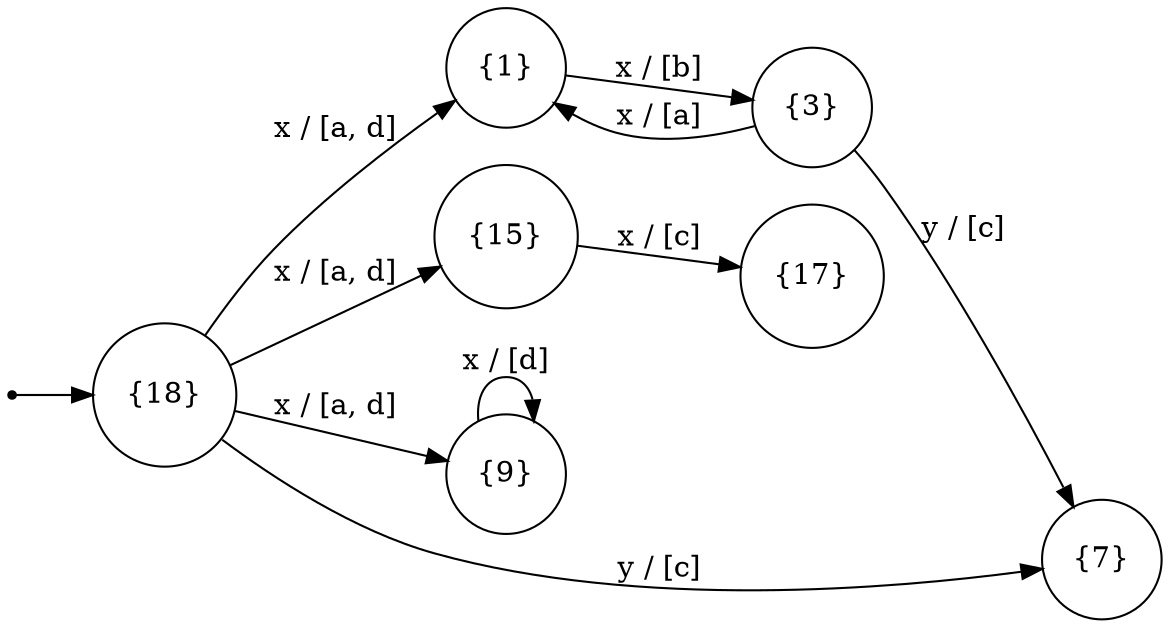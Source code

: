 digraph MealyAutomate {
rankdir=LR;
size=8.5;
    node [shape = point]; qinit;
node [shape = circle];
    qinit -> "{18}";
    "{18}" -> "{1}" [label="x / [a, d]"];
    "{18}" -> "{15}" [label="x / [a, d]"];
    "{18}" -> "{9}" [label="x / [a, d]"];
    "{3}" -> "{7}" [label="y / [c]"];
    "{9}" -> "{9}" [label="x / [d]"];
    "{1}" -> "{3}" [label="x / [b]"];
    "{3}" -> "{1}" [label="x / [a]"];
    "{18}" -> "{7}" [label="y / [c]"];
    "{15}" -> "{17}" [label="x / [c]"];
}

